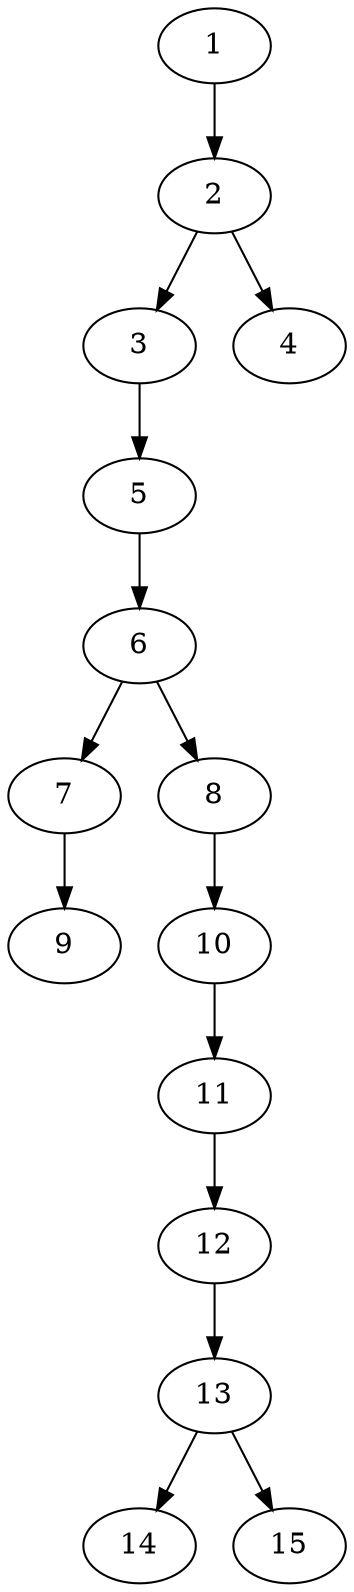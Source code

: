 // DAG automatically generated by daggen at Thu Oct  3 13:59:27 2019
// ./daggen --dot -n 15 --ccr 0.5 --fat 0.3 --regular 0.5 --density 0.5 --mindata 5242880 --maxdata 52428800 
digraph G {
  1 [size="61097984", alpha="0.07", expect_size="30548992"] 
  1 -> 2 [size ="30548992"]
  2 [size="43427840", alpha="0.10", expect_size="21713920"] 
  2 -> 3 [size ="21713920"]
  2 -> 4 [size ="21713920"]
  3 [size="32362496", alpha="0.17", expect_size="16181248"] 
  3 -> 5 [size ="16181248"]
  4 [size="30724096", alpha="0.09", expect_size="15362048"] 
  5 [size="45398016", alpha="0.20", expect_size="22699008"] 
  5 -> 6 [size ="22699008"]
  6 [size="78528512", alpha="0.07", expect_size="39264256"] 
  6 -> 7 [size ="39264256"]
  6 -> 8 [size ="39264256"]
  7 [size="82298880", alpha="0.09", expect_size="41149440"] 
  7 -> 9 [size ="41149440"]
  8 [size="91152384", alpha="0.18", expect_size="45576192"] 
  8 -> 10 [size ="45576192"]
  9 [size="17590272", alpha="0.09", expect_size="8795136"] 
  10 [size="18794496", alpha="0.14", expect_size="9397248"] 
  10 -> 11 [size ="9397248"]
  11 [size="88008704", alpha="0.18", expect_size="44004352"] 
  11 -> 12 [size ="44004352"]
  12 [size="28893184", alpha="0.02", expect_size="14446592"] 
  12 -> 13 [size ="14446592"]
  13 [size="77479936", alpha="0.01", expect_size="38739968"] 
  13 -> 14 [size ="38739968"]
  13 -> 15 [size ="38739968"]
  14 [size="61911040", alpha="0.18", expect_size="30955520"] 
  15 [size="10956800", alpha="0.17", expect_size="5478400"] 
}
